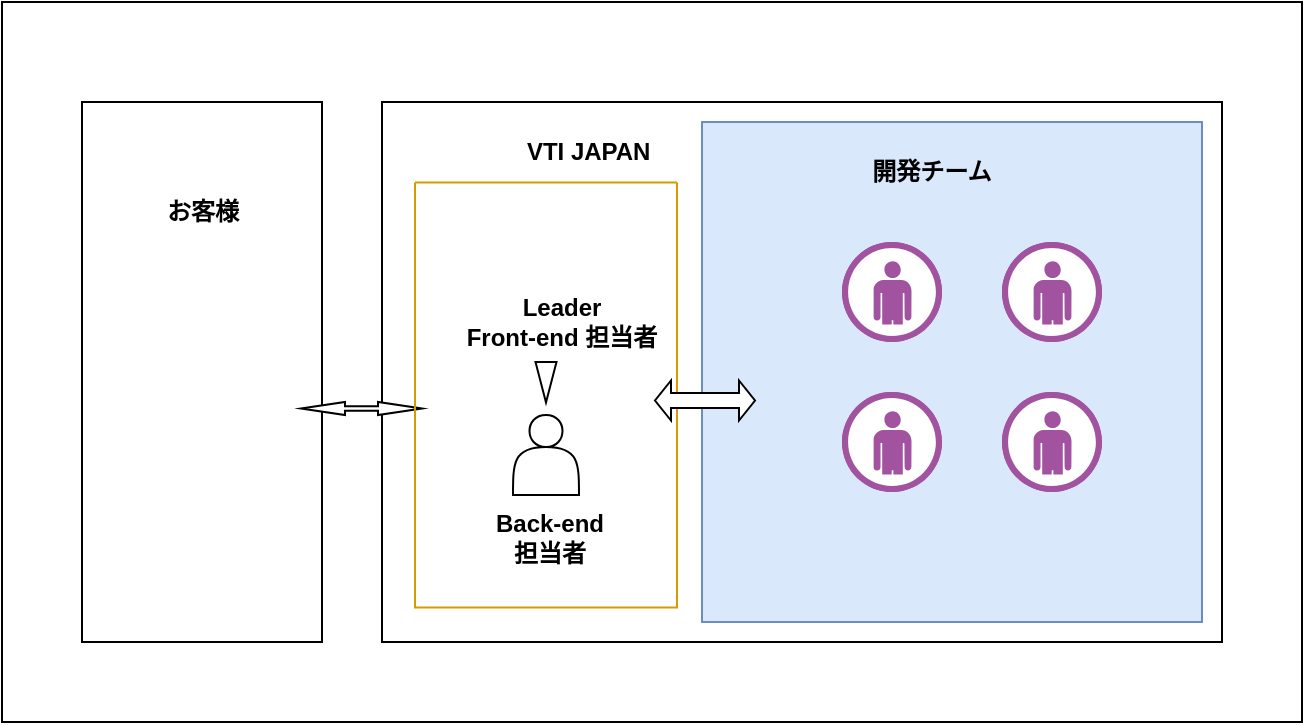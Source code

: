 <mxfile version="21.2.1" type="github">
  <diagram name="Page-1" id="WRWBNZSNK3DnkSAMxgOC">
    <mxGraphModel dx="1077" dy="594" grid="1" gridSize="10" guides="1" tooltips="1" connect="1" arrows="1" fold="1" page="1" pageScale="1" pageWidth="827" pageHeight="1169" math="0" shadow="0">
      <root>
        <mxCell id="0" />
        <mxCell id="1" parent="0" />
        <mxCell id="Ku6rBs2knAlkUpcu9Uj--2" value="" style="rounded=0;whiteSpace=wrap;html=1;" vertex="1" parent="1">
          <mxGeometry x="110" y="160" width="650" height="360" as="geometry" />
        </mxCell>
        <mxCell id="Ku6rBs2knAlkUpcu9Uj--3" value="" style="rounded=0;whiteSpace=wrap;html=1;" vertex="1" parent="1">
          <mxGeometry x="150" y="210" width="120" height="270" as="geometry" />
        </mxCell>
        <mxCell id="Ku6rBs2knAlkUpcu9Uj--5" value="&lt;b&gt;お客様&lt;/b&gt;" style="text;html=1;strokeColor=none;fillColor=none;align=center;verticalAlign=middle;whiteSpace=wrap;rounded=0;" vertex="1" parent="1">
          <mxGeometry x="160.5" y="230" width="99" height="70" as="geometry" />
        </mxCell>
        <mxCell id="Ku6rBs2knAlkUpcu9Uj--6" value="" style="rounded=0;whiteSpace=wrap;html=1;" vertex="1" parent="1">
          <mxGeometry x="300" y="210" width="420" height="270" as="geometry" />
        </mxCell>
        <mxCell id="Ku6rBs2knAlkUpcu9Uj--7" value="" style="shape=image;html=1;verticalAlign=top;verticalLabelPosition=bottom;labelBackgroundColor=#ffffff;imageAspect=0;aspect=fixed;image=https://cdn3.iconfinder.com/data/icons/142-mini-country-flags-16x16px/32/flag-japan2x.png" vertex="1" parent="1">
          <mxGeometry x="320" y="220" width="30" height="30" as="geometry" />
        </mxCell>
        <mxCell id="Ku6rBs2knAlkUpcu9Uj--8" value="&lt;b&gt;VTI JAPAN&amp;nbsp;&lt;/b&gt;" style="text;html=1;strokeColor=none;fillColor=none;align=center;verticalAlign=middle;whiteSpace=wrap;rounded=0;" vertex="1" parent="1">
          <mxGeometry x="360" y="220" width="90" height="30" as="geometry" />
        </mxCell>
        <mxCell id="Ku6rBs2knAlkUpcu9Uj--9" value="" style="shape=image;html=1;verticalAlign=top;verticalLabelPosition=bottom;labelBackgroundColor=#ffffff;imageAspect=0;aspect=fixed;image=https://cdn1.iconfinder.com/data/icons/business-488/128/6-128.png" vertex="1" parent="1">
          <mxGeometry x="358" y="260" width="48" height="48" as="geometry" />
        </mxCell>
        <mxCell id="Ku6rBs2knAlkUpcu9Uj--10" value="&lt;b&gt;Leader 　&lt;br&gt;Front-end 担当者&lt;br&gt;&lt;/b&gt;" style="text;html=1;strokeColor=none;fillColor=none;align=center;verticalAlign=middle;whiteSpace=wrap;rounded=0;" vertex="1" parent="1">
          <mxGeometry x="331.5" y="285" width="116" height="70" as="geometry" />
        </mxCell>
        <mxCell id="Ku6rBs2knAlkUpcu9Uj--11" value="" style="rounded=0;whiteSpace=wrap;html=1;fillColor=#dae8fc;strokeColor=#6c8ebf;" vertex="1" parent="1">
          <mxGeometry x="460" y="220" width="250" height="250" as="geometry" />
        </mxCell>
        <mxCell id="Ku6rBs2knAlkUpcu9Uj--12" value="" style="shape=image;html=1;verticalAlign=top;verticalLabelPosition=bottom;labelBackgroundColor=#ffffff;imageAspect=0;aspect=fixed;image=https://cdn2.iconfinder.com/data/icons/office-icon-set-3/128/users.png" vertex="1" parent="1">
          <mxGeometry x="153.5" y="300" width="113" height="113" as="geometry" />
        </mxCell>
        <mxCell id="Ku6rBs2knAlkUpcu9Uj--13" value="&lt;b&gt;開発チーム&lt;/b&gt;" style="text;html=1;strokeColor=none;fillColor=none;align=center;verticalAlign=middle;whiteSpace=wrap;rounded=0;" vertex="1" parent="1">
          <mxGeometry x="530" y="230" width="90" height="30" as="geometry" />
        </mxCell>
        <mxCell id="Ku6rBs2knAlkUpcu9Uj--16" value="" style="shape=actor;whiteSpace=wrap;html=1;" vertex="1" parent="1">
          <mxGeometry x="365.5" y="366.5" width="33" height="40" as="geometry" />
        </mxCell>
        <mxCell id="Ku6rBs2knAlkUpcu9Uj--18" value="" style="verticalLabelPosition=bottom;sketch=0;html=1;fillColor=#A153A0;strokeColor=#ffffff;verticalAlign=top;align=center;points=[[0,0.5,0],[0.125,0.25,0],[0.25,0,0],[0.5,0,0],[0.75,0,0],[0.875,0.25,0],[1,0.5,0],[0.875,0.75,0],[0.75,1,0],[0.5,1,0],[0.125,0.75,0]];pointerEvents=1;shape=mxgraph.cisco_safe.compositeIcon;bgIcon=ellipse;resIcon=mxgraph.cisco_safe.design.user;" vertex="1" parent="1">
          <mxGeometry x="530" y="280" width="50" height="50" as="geometry" />
        </mxCell>
        <mxCell id="Ku6rBs2knAlkUpcu9Uj--19" value="" style="verticalLabelPosition=bottom;sketch=0;html=1;fillColor=#A153A0;strokeColor=#ffffff;verticalAlign=top;align=center;points=[[0,0.5,0],[0.125,0.25,0],[0.25,0,0],[0.5,0,0],[0.75,0,0],[0.875,0.25,0],[1,0.5,0],[0.875,0.75,0],[0.75,1,0],[0.5,1,0],[0.125,0.75,0]];pointerEvents=1;shape=mxgraph.cisco_safe.compositeIcon;bgIcon=ellipse;resIcon=mxgraph.cisco_safe.design.user;" vertex="1" parent="1">
          <mxGeometry x="610" y="355" width="50" height="50" as="geometry" />
        </mxCell>
        <mxCell id="Ku6rBs2knAlkUpcu9Uj--20" value="" style="verticalLabelPosition=bottom;sketch=0;html=1;fillColor=#A153A0;strokeColor=#ffffff;verticalAlign=top;align=center;points=[[0,0.5,0],[0.125,0.25,0],[0.25,0,0],[0.5,0,0],[0.75,0,0],[0.875,0.25,0],[1,0.5,0],[0.875,0.75,0],[0.75,1,0],[0.5,1,0],[0.125,0.75,0]];pointerEvents=1;shape=mxgraph.cisco_safe.compositeIcon;bgIcon=ellipse;resIcon=mxgraph.cisco_safe.design.user;" vertex="1" parent="1">
          <mxGeometry x="610" y="280" width="50" height="50" as="geometry" />
        </mxCell>
        <mxCell id="Ku6rBs2knAlkUpcu9Uj--21" value="" style="verticalLabelPosition=bottom;sketch=0;html=1;fillColor=#A153A0;strokeColor=#ffffff;verticalAlign=top;align=center;points=[[0,0.5,0],[0.125,0.25,0],[0.25,0,0],[0.5,0,0],[0.75,0,0],[0.875,0.25,0],[1,0.5,0],[0.875,0.75,0],[0.75,1,0],[0.5,1,0],[0.125,0.75,0]];pointerEvents=1;shape=mxgraph.cisco_safe.compositeIcon;bgIcon=ellipse;resIcon=mxgraph.cisco_safe.design.user;" vertex="1" parent="1">
          <mxGeometry x="530" y="355" width="50" height="50" as="geometry" />
        </mxCell>
        <mxCell id="Ku6rBs2knAlkUpcu9Uj--23" value="&lt;b&gt;Back-end 担当者&lt;/b&gt;" style="text;html=1;strokeColor=none;fillColor=none;align=center;verticalAlign=middle;whiteSpace=wrap;rounded=0;" vertex="1" parent="1">
          <mxGeometry x="354" y="413" width="60" height="30" as="geometry" />
        </mxCell>
        <mxCell id="Ku6rBs2knAlkUpcu9Uj--30" value="" style="html=1;shadow=0;dashed=0;align=center;verticalAlign=middle;shape=mxgraph.arrows2.twoWayArrow;dy=0.65;dx=22;" vertex="1" parent="1">
          <mxGeometry x="259.5" y="360" width="60.5" height="6.5" as="geometry" />
        </mxCell>
        <mxCell id="Ku6rBs2knAlkUpcu9Uj--31" value="" style="swimlane;startSize=0;fillColor=#ffe6cc;strokeColor=#d79b00;" vertex="1" parent="1">
          <mxGeometry x="316.5" y="250.25" width="131" height="212.5" as="geometry" />
        </mxCell>
        <mxCell id="Ku6rBs2knAlkUpcu9Uj--32" value="" style="html=1;shadow=0;dashed=0;align=center;verticalAlign=middle;shape=mxgraph.arrows2.twoWayArrow;dy=0.63;dx=8;" vertex="1" parent="Ku6rBs2knAlkUpcu9Uj--31">
          <mxGeometry x="120" y="99" width="50" height="20" as="geometry" />
        </mxCell>
        <mxCell id="Ku6rBs2knAlkUpcu9Uj--43" value="" style="html=1;shadow=0;dashed=0;align=center;verticalAlign=middle;shape=mxgraph.arrows2.arrow;dy=0.6;dx=40;direction=south;notch=0;" vertex="1" parent="Ku6rBs2knAlkUpcu9Uj--31">
          <mxGeometry x="60.25" y="89.75" width="10.5" height="20.25" as="geometry" />
        </mxCell>
      </root>
    </mxGraphModel>
  </diagram>
</mxfile>
